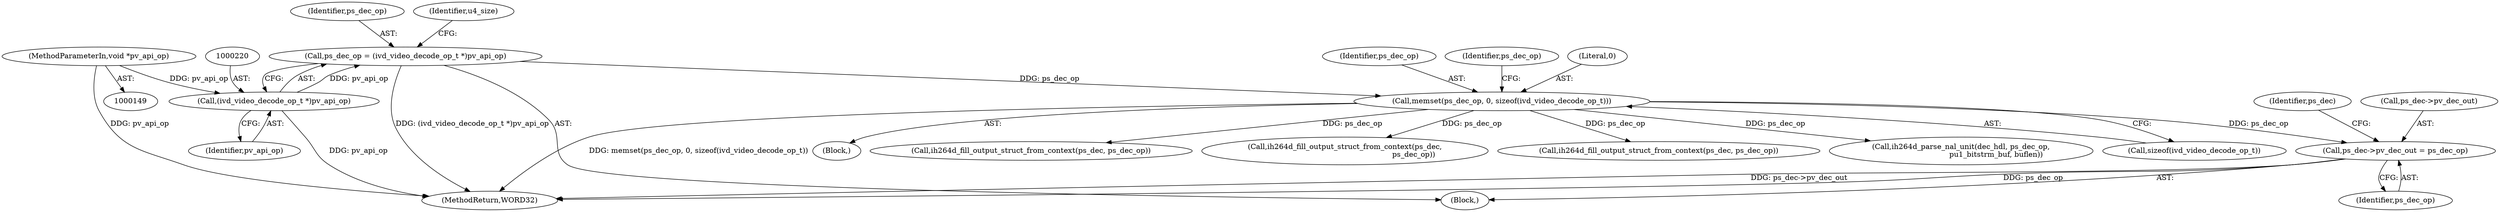 digraph "0_Android_494561291a503840f385fbcd11d9bc5f4dc502b8@pointer" {
"1000239" [label="(Call,ps_dec->pv_dec_out = ps_dec_op)"];
"1000229" [label="(Call,memset(ps_dec_op, 0, sizeof(ivd_video_decode_op_t)))"];
"1000217" [label="(Call,ps_dec_op = (ivd_video_decode_op_t *)pv_api_op)"];
"1000219" [label="(Call,(ivd_video_decode_op_t *)pv_api_op)"];
"1000152" [label="(MethodParameterIn,void *pv_api_op)"];
"1000239" [label="(Call,ps_dec->pv_dec_out = ps_dec_op)"];
"1002065" [label="(Call,ih264d_fill_output_struct_from_context(ps_dec, ps_dec_op))"];
"1000218" [label="(Identifier,ps_dec_op)"];
"1002185" [label="(MethodReturn,WORD32)"];
"1000152" [label="(MethodParameterIn,void *pv_api_op)"];
"1000230" [label="(Identifier,ps_dec_op)"];
"1001256" [label="(Call,ih264d_fill_output_struct_from_context(ps_dec,\n                                                           ps_dec_op))"];
"1000219" [label="(Call,(ivd_video_decode_op_t *)pv_api_op)"];
"1000240" [label="(Call,ps_dec->pv_dec_out)"];
"1000217" [label="(Call,ps_dec_op = (ivd_video_decode_op_t *)pv_api_op)"];
"1001069" [label="(Call,ih264d_fill_output_struct_from_context(ps_dec, ps_dec_op))"];
"1000229" [label="(Call,memset(ps_dec_op, 0, sizeof(ivd_video_decode_op_t)))"];
"1000236" [label="(Identifier,ps_dec_op)"];
"1001297" [label="(Call,ih264d_parse_nal_unit(dec_hdl, ps_dec_op,\n                              pu1_bitstrm_buf, buflen))"];
"1000231" [label="(Literal,0)"];
"1000221" [label="(Identifier,pv_api_op)"];
"1000153" [label="(Block,)"];
"1000243" [label="(Identifier,ps_dec_op)"];
"1000232" [label="(Call,sizeof(ivd_video_decode_op_t))"];
"1000225" [label="(Identifier,u4_size)"];
"1000246" [label="(Identifier,ps_dec)"];
"1000222" [label="(Block,)"];
"1000239" -> "1000153"  [label="AST: "];
"1000239" -> "1000243"  [label="CFG: "];
"1000240" -> "1000239"  [label="AST: "];
"1000243" -> "1000239"  [label="AST: "];
"1000246" -> "1000239"  [label="CFG: "];
"1000239" -> "1002185"  [label="DDG: ps_dec->pv_dec_out"];
"1000239" -> "1002185"  [label="DDG: ps_dec_op"];
"1000229" -> "1000239"  [label="DDG: ps_dec_op"];
"1000229" -> "1000222"  [label="AST: "];
"1000229" -> "1000232"  [label="CFG: "];
"1000230" -> "1000229"  [label="AST: "];
"1000231" -> "1000229"  [label="AST: "];
"1000232" -> "1000229"  [label="AST: "];
"1000236" -> "1000229"  [label="CFG: "];
"1000229" -> "1002185"  [label="DDG: memset(ps_dec_op, 0, sizeof(ivd_video_decode_op_t))"];
"1000217" -> "1000229"  [label="DDG: ps_dec_op"];
"1000229" -> "1001069"  [label="DDG: ps_dec_op"];
"1000229" -> "1001256"  [label="DDG: ps_dec_op"];
"1000229" -> "1001297"  [label="DDG: ps_dec_op"];
"1000229" -> "1002065"  [label="DDG: ps_dec_op"];
"1000217" -> "1000153"  [label="AST: "];
"1000217" -> "1000219"  [label="CFG: "];
"1000218" -> "1000217"  [label="AST: "];
"1000219" -> "1000217"  [label="AST: "];
"1000225" -> "1000217"  [label="CFG: "];
"1000217" -> "1002185"  [label="DDG: (ivd_video_decode_op_t *)pv_api_op"];
"1000219" -> "1000217"  [label="DDG: pv_api_op"];
"1000219" -> "1000221"  [label="CFG: "];
"1000220" -> "1000219"  [label="AST: "];
"1000221" -> "1000219"  [label="AST: "];
"1000219" -> "1002185"  [label="DDG: pv_api_op"];
"1000152" -> "1000219"  [label="DDG: pv_api_op"];
"1000152" -> "1000149"  [label="AST: "];
"1000152" -> "1002185"  [label="DDG: pv_api_op"];
}
